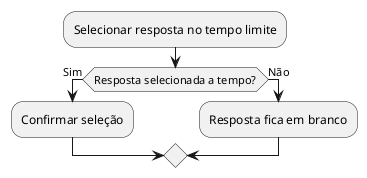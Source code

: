 @startuml
|Usuário|
:Selecionar resposta no tempo limite;

if (Resposta selecionada a tempo?) then (Sim)
  :Confirmar seleção;
else (Não)
  :Resposta fica em branco;
endif

@enduml